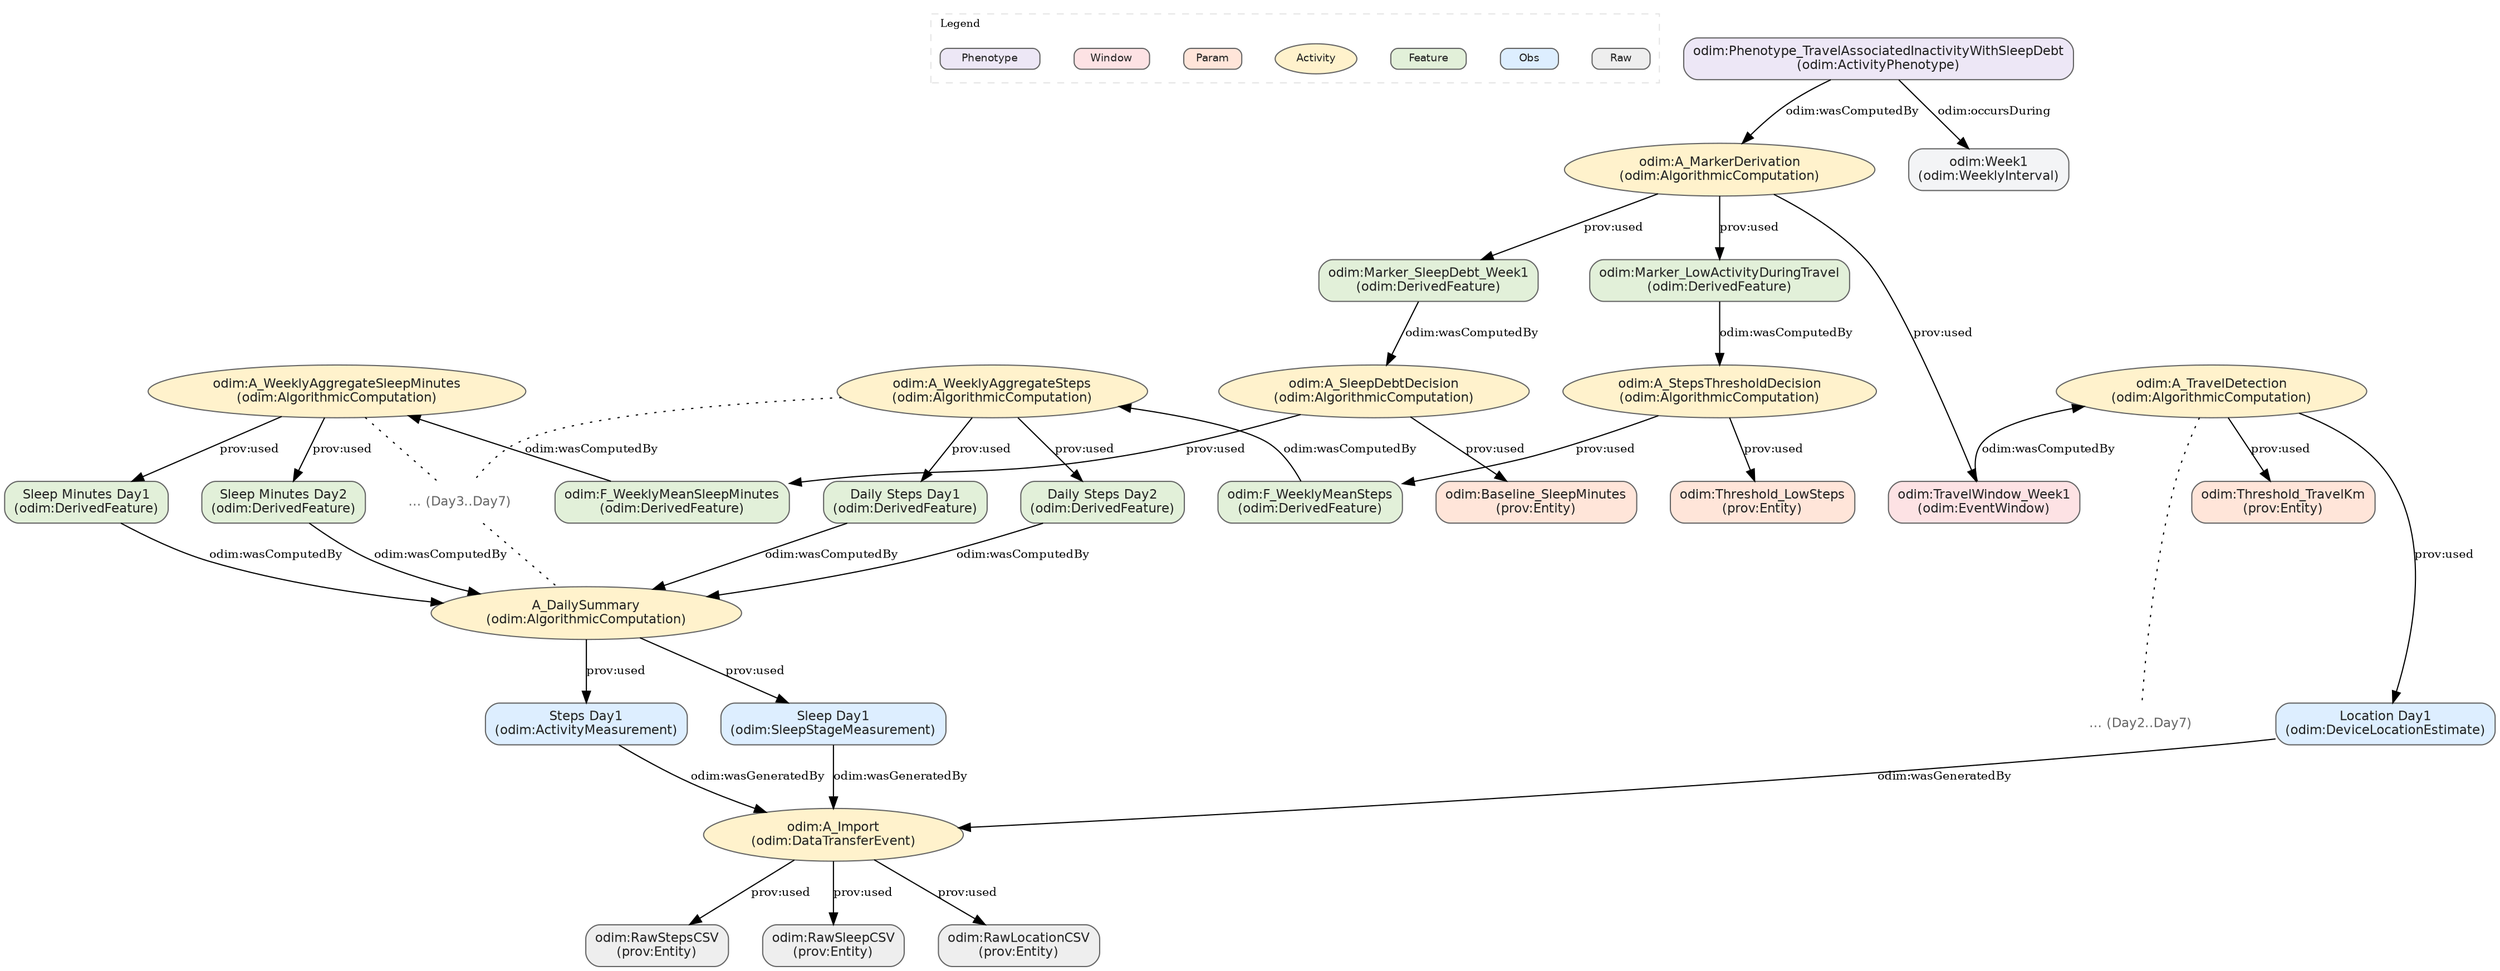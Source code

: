 digraph DemoFlow {
  rankdir=TB;
  splines=true;
  nodesep=0.4;
  ranksep=0.6;
  center=true;

  // Default node styles
  node [fontname="Helvetica", fontsize=11, style="rounded,filled", color="#666666", fontcolor="#222222", fillcolor="white", penwidth=1.0];

  // Define simple styling by type
  subgraph cluster_legend {
    label="Legend"; fontsize=9; color=gray90; style=dashed; labelloc="t"; labeljust="l";
    Lraw   [label="Raw",        shape=box,     fillcolor="#EEEEEE", fontsize=9, width=0.7, height=0.25];
    Lobs   [label="Obs",        shape=box,     fillcolor="#DDEEFF", fontsize=9, width=0.7, height=0.25];
    Lfeat  [label="Feature",    shape=box,     fillcolor="#E2F0D9", fontsize=9, width=0.9, height=0.25];
    Lact   [label="Activity",   shape=ellipse, fillcolor="#FFF2CC", fontsize=9, width=0.9, height=0.25];
    Lparam [label="Param",      shape=box,     fillcolor="#FFE5D9", fontsize=9, width=0.7, height=0.25];
    Lwin   [label="Window",     shape=box,     fillcolor="#FDE2E4", fontsize=9, width=0.9, height=0.25];
    Lpheno [label="Phenotype",  shape=box,     fillcolor="#EDE7F6", fontsize=9, width=1.2, height=0.25];
    { rank=same; Lraw; Lobs; Lfeat; }
    { rank=same; Lact; Lparam; Lwin; }
    { rank=same; Lpheno; }
  }

  // Raw entities (prov:Entity)
  subgraph cluster_raw {
    label="Raw (prov:Entity)"; style=dashed; color=gray60; labelloc="t"; labeljust="l";
    RawSteps [label="odim:RawStepsCSV\n(prov:Entity)", shape=box, fillcolor="#EEEEEE"];
    RawSleep [label="odim:RawSleepCSV\n(prov:Entity)", shape=box, fillcolor="#EEEEEE"];
    RawLoc   [label="odim:RawLocationCSV\n(prov:Entity)", shape=box, fillcolor="#EEEEEE"];
  }

  // Import activity
  subgraph cluster_import {
    label="Import (odim:DataTransferEvent)"; style=dashed; color=gray60; labelloc="t"; labeljust="l";
    Import [label="odim:A_Import\n(odim:DataTransferEvent)", shape=ellipse, fillcolor="#FFF2CC"];
  }

  // Observations (entities)
  subgraph cluster_obs {
    label=""; style=invis; color=gray60;
    ObsSteps [label="Steps Day1\n(odim:ActivityMeasurement)", shape=box, fillcolor="#DDEEFF"];
    ObsSleep [label="Sleep Day1\n(odim:SleepStageMeasurement)", shape=box, fillcolor="#DDEEFF"];
    ObsLoc   [label="Location Day1\n(odim:DeviceLocationEstimate)", shape=box, fillcolor="#DDEEFF"];
    LocDots  [label="… (Day2..Day7)", shape=plaintext, color="#888888", fontcolor="#666666"];
  }

  // Daily computation + features (steps + sleep minutes)
  subgraph cluster_daily {
    label="Daily features (odim:DerivedFeature)"; style=dashed; color=gray60; labelloc="t"; labeljust="l";
    DailyComp [label="A_DailySummary\n(odim:AlgorithmicComputation)", shape=ellipse, fillcolor="#FFF2CC"];
    F1 [label="Daily Steps Day1\n(odim:DerivedFeature)", shape=box, fillcolor="#E2F0D9"];
    F2 [label="Daily Steps Day2\n(odim:DerivedFeature)", shape=box, fillcolor="#E2F0D9"];
    FDots [label="… (Day3..Day7)", shape=plaintext, color="#888888", fontcolor="#666666"];
    SQ1 [label="Sleep Minutes Day1\n(odim:DerivedFeature)", shape=box, fillcolor="#E2F0D9"];
    SQ2 [label="Sleep Minutes Day2\n(odim:DerivedFeature)", shape=box, fillcolor="#E2F0D9"];
  }

  // Weekly aggregation + decisions + combined phenotype
  subgraph cluster_weekly {
    label="Weekly aggregates → decisions → phenotype"; style=dashed; color=gray60; labelloc="t"; labeljust="l";
    WeeklySteps [label="odim:A_WeeklyAggregateSteps\n(odim:AlgorithmicComputation)", shape=ellipse, fillcolor="#FFF2CC"];
    MeanSteps [label="odim:F_WeeklyMeanSteps\n(odim:DerivedFeature)", shape=box, fillcolor="#E2F0D9"];
    Thresh [label="odim:Threshold_LowSteps\n(prov:Entity)", shape=box, fillcolor="#FFE5D9"];
    StepsDecision [label="odim:A_StepsThresholdDecision\n(odim:AlgorithmicComputation)", shape=ellipse, fillcolor="#FFF2CC"];
    Marker [label="odim:Marker_LowActivityDuringTravel\n(odim:DerivedFeature)", shape=box, style="rounded,filled", fillcolor="#E2F0D9"];

    WeeklySleep [label="odim:A_WeeklyAggregateSleepMinutes\n(odim:AlgorithmicComputation)", shape=ellipse, fillcolor="#FFF2CC"];
    MeanSleep [label="odim:F_WeeklyMeanSleepMinutes\n(odim:DerivedFeature)", shape=box, fillcolor="#E2F0D9"];
    SleepBaseline [label="odim:Baseline_SleepMinutes\n(prov:Entity)", shape=box, fillcolor="#FFE5D9"];
    SleepDebtDecision [label="odim:A_SleepDebtDecision\n(odim:AlgorithmicComputation)", shape=ellipse, fillcolor="#FFF2CC"];
    SleepDebt [label="odim:Marker_SleepDebt_Week1\n(odim:DerivedFeature)", shape=box, fillcolor="#E2F0D9"];

    Combine [label="odim:A_MarkerDerivation\n(odim:AlgorithmicComputation)", shape=ellipse, fillcolor="#FFF2CC"];
    Phenotype [label="odim:Phenotype_TravelAssociatedInactivityWithSleepDebt\n(odim:ActivityPhenotype)", shape=box, style="rounded,filled", fillcolor="#EDE7F6"];
    Week [label="odim:Week1\n(odim:WeeklyInterval)", shape=box, fillcolor="#F3F4F6"];

    // Travel detection elements placed within weekly cluster
    TravelDetect [label="odim:A_TravelDetection\n(odim:AlgorithmicComputation)", shape=ellipse, fillcolor="#FFF2CC"];
    TravelWin [label="odim:TravelWindow_Week1\n(odim:EventWindow)", shape=box, fillcolor="#FDE2E4"];
    TravelThresh [label="odim:Threshold_TravelKm\n(prov:Entity)", shape=box, fillcolor="#FFE5D9"];
  }

  // Edges with exact predicates
  // Import used raw files (prov:used: Activity -> Entity)
  Import -> RawSteps [label="prov:used", fontsize=10];
  Import -> RawSleep [label="prov:used", fontsize=10];
  Import -> RawLoc   [label="prov:used", fontsize=10];

  // Observations were generated by Import (odim:wasGeneratedBy: Entity -> Activity)
  ObsSteps -> Import [label="odim:wasGeneratedBy", fontsize=10];
  ObsSleep -> Import [label="odim:wasGeneratedBy", fontsize=10];
  ObsLoc   -> Import [label="odim:wasGeneratedBy", fontsize=10];
  {rank=same; ObsSteps; ObsSleep; ObsLoc;}

  // Daily computation used observations (prov:used)
  DailyComp -> ObsSteps [label="prov:used", fontsize=10];
  DailyComp -> ObsSleep [label="prov:used", fontsize=10];

  // Travel detection from location observations (nodes defined in weekly cluster)
  TravelDetect -> ObsLoc [label="prov:used", fontsize=10];
  TravelDetect -> LocDots [style=dotted, arrowhead=none];
  TravelDetect -> TravelThresh [label="prov:used", fontsize=10];
  TravelWin -> TravelDetect [label="odim:wasComputedBy", fontsize=10];

  // Daily features were computed by DailyComp (odim:wasComputedBy)
  F1 -> DailyComp [label="odim:wasComputedBy", fontsize=10];
  F2 -> DailyComp [label="odim:wasComputedBy", fontsize=10];
  SQ1 -> DailyComp [label="odim:wasComputedBy", fontsize=10];
  SQ2 -> DailyComp [label="odim:wasComputedBy", fontsize=10];
  FDots -> DailyComp [style=dotted, arrowhead=none];

  // Row alignment: keep vertical order; tidy horizontal rows
  { rank=same; RawSteps; RawSleep; RawLoc; }
  { rank=same; Import; }
  { rank=same; ObsSteps; ObsSleep; ObsLoc; LocDots; }
  { rank=same; DailyComp; }
  { rank=same; F1; F2; SQ1; SQ2; FDots; }
  { rank=same; WeeklySteps; WeeklySleep; TravelDetect; }
  { rank=same; MeanSteps; MeanSleep; TravelWin; Thresh; SleepBaseline; TravelThresh; }
  { rank=same; StepsDecision; SleepDebtDecision; }
  { rank=same; Marker; SleepDebt; }
  { rank=same; Combine; Week; }
  { rank=same; Phenotype; }

  // Weekly steps aggregate and decision
  WeeklySteps -> F1 [label="prov:used", fontsize=10];
  WeeklySteps -> F2 [label="prov:used", fontsize=10];
  WeeklySteps -> FDots [style=dotted, arrowhead=none];
  MeanSteps -> WeeklySteps [label="odim:wasComputedBy", fontsize=10];
  StepsDecision -> MeanSteps [label="prov:used", fontsize=10];
  StepsDecision -> Thresh [label="prov:used", fontsize=10];
  Marker -> StepsDecision [label="odim:wasComputedBy", fontsize=10];

  // Weekly sleep minutes aggregate + sleep debt decision
  WeeklySleep -> SQ1 [label="prov:used", fontsize=10];
  WeeklySleep -> SQ2 [label="prov:used", fontsize=10];
  WeeklySleep -> FDots [style=dotted, arrowhead=none];
  MeanSleep -> WeeklySleep [label="odim:wasComputedBy", fontsize=10];
  SleepDebtDecision -> MeanSleep [label="prov:used", fontsize=10];
  SleepDebtDecision -> SleepBaseline [label="prov:used", fontsize=10];
  SleepDebt -> SleepDebtDecision [label="odim:wasComputedBy", fontsize=10];

  // Combined phenotype marker
  Combine -> Marker [label="prov:used", fontsize=10];
  Combine -> SleepDebt [label="prov:used", fontsize=10];
  Combine -> TravelWin [label="prov:used", fontsize=10];
  Phenotype -> Combine [label="odim:wasComputedBy", fontsize=10];
  Phenotype -> Week [label="odim:occursDuring", fontsize=10];
}
